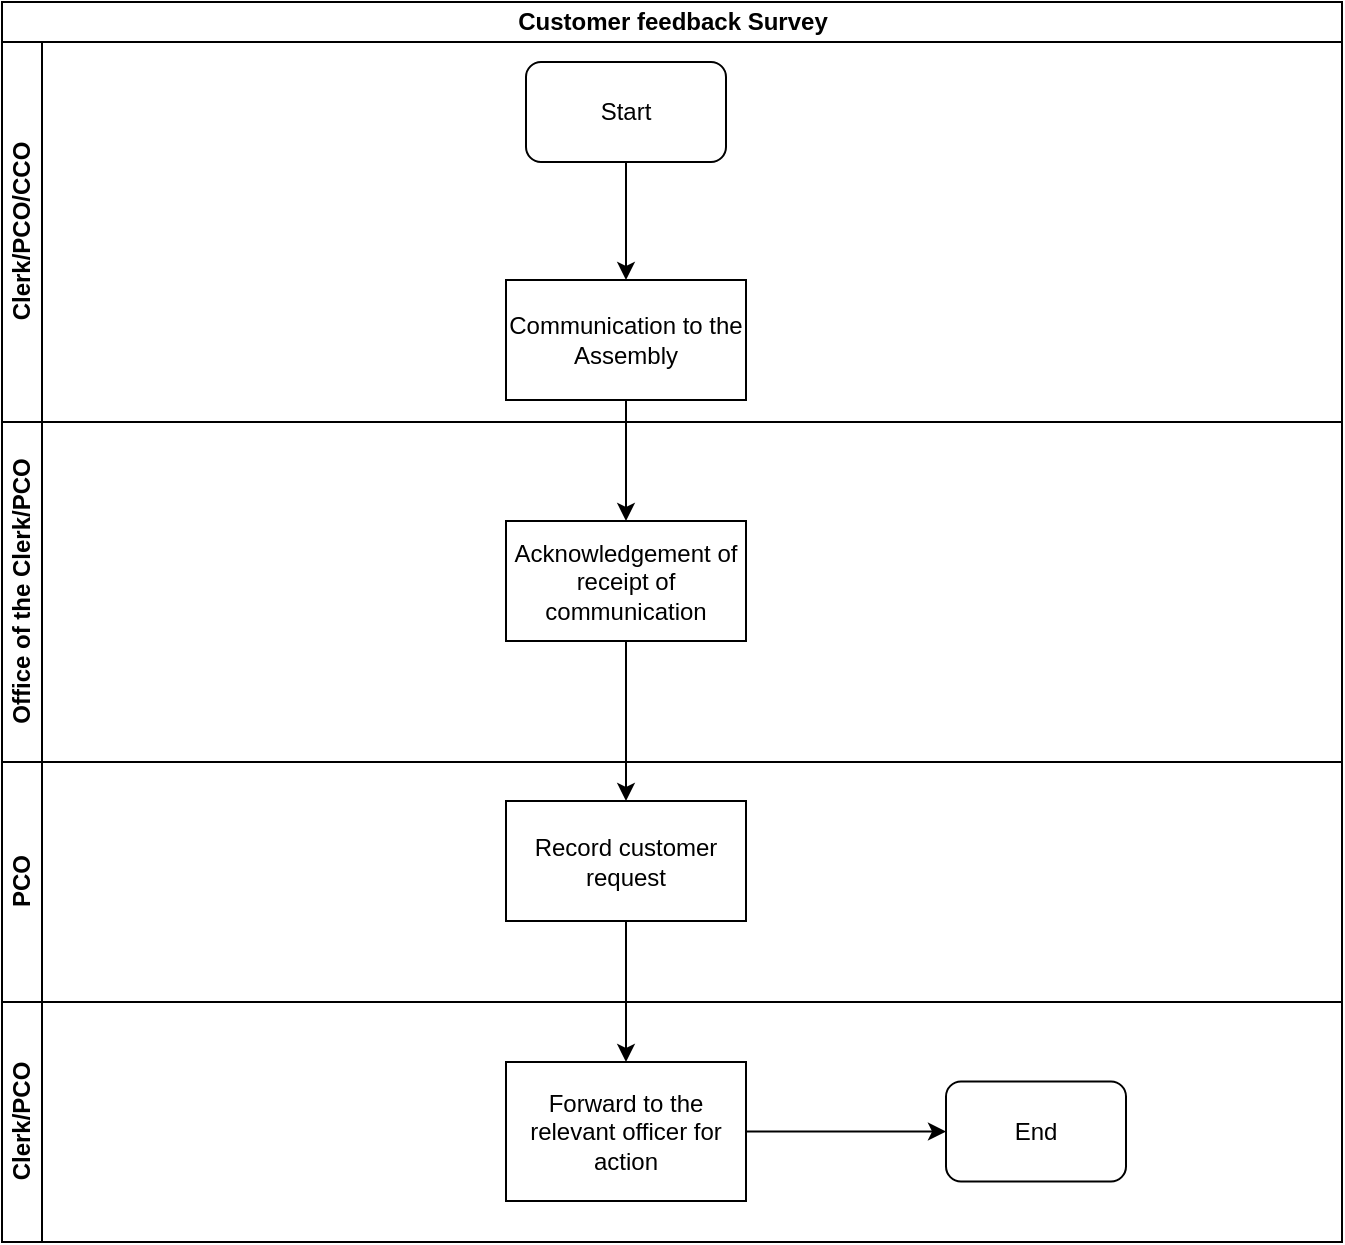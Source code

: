 <mxfile version="13.7.7" type="github">
  <diagram id="_szakLdNq5qnH-L1orJf" name="Page-1">
    <mxGraphModel dx="910" dy="487" grid="1" gridSize="10" guides="1" tooltips="1" connect="1" arrows="1" fold="1" page="1" pageScale="1" pageWidth="1169" pageHeight="827" math="0" shadow="0">
      <root>
        <mxCell id="0" />
        <mxCell id="1" parent="0" />
        <mxCell id="P9pWn6IIgYA2IMd_rocV-1" value="Customer feedback Survey" style="swimlane;html=1;childLayout=stackLayout;resizeParent=1;resizeParentMax=0;horizontal=1;startSize=20;horizontalStack=0;" vertex="1" parent="1">
          <mxGeometry x="10" y="20" width="670" height="620" as="geometry" />
        </mxCell>
        <mxCell id="P9pWn6IIgYA2IMd_rocV-2" value="Clerk/PCO/CCO" style="swimlane;html=1;startSize=20;horizontal=0;" vertex="1" parent="P9pWn6IIgYA2IMd_rocV-1">
          <mxGeometry y="20" width="670" height="190" as="geometry" />
        </mxCell>
        <mxCell id="P9pWn6IIgYA2IMd_rocV-6" value="Start" style="rounded=1;whiteSpace=wrap;html=1;" vertex="1" parent="P9pWn6IIgYA2IMd_rocV-2">
          <mxGeometry x="262" y="10" width="100" height="50" as="geometry" />
        </mxCell>
        <mxCell id="P9pWn6IIgYA2IMd_rocV-9" value="Communication to the Assembly" style="rounded=0;whiteSpace=wrap;html=1;" vertex="1" parent="P9pWn6IIgYA2IMd_rocV-2">
          <mxGeometry x="252" y="119" width="120" height="60" as="geometry" />
        </mxCell>
        <mxCell id="P9pWn6IIgYA2IMd_rocV-8" value="" style="edgeStyle=orthogonalEdgeStyle;rounded=0;orthogonalLoop=1;jettySize=auto;html=1;entryX=0.5;entryY=0;entryDx=0;entryDy=0;" edge="1" parent="P9pWn6IIgYA2IMd_rocV-2" source="P9pWn6IIgYA2IMd_rocV-6" target="P9pWn6IIgYA2IMd_rocV-9">
          <mxGeometry relative="1" as="geometry">
            <mxPoint x="312" y="125" as="targetPoint" />
          </mxGeometry>
        </mxCell>
        <mxCell id="P9pWn6IIgYA2IMd_rocV-3" value="Office of the Clerk/PCO" style="swimlane;html=1;startSize=20;horizontal=0;" vertex="1" parent="P9pWn6IIgYA2IMd_rocV-1">
          <mxGeometry y="210" width="670" height="170" as="geometry" />
        </mxCell>
        <mxCell id="P9pWn6IIgYA2IMd_rocV-10" value="Acknowledgement of receipt of communication" style="whiteSpace=wrap;html=1;rounded=0;" vertex="1" parent="P9pWn6IIgYA2IMd_rocV-3">
          <mxGeometry x="252" y="49.5" width="120" height="60" as="geometry" />
        </mxCell>
        <mxCell id="P9pWn6IIgYA2IMd_rocV-4" value="PCO" style="swimlane;html=1;startSize=20;horizontal=0;" vertex="1" parent="P9pWn6IIgYA2IMd_rocV-1">
          <mxGeometry y="380" width="670" height="120" as="geometry" />
        </mxCell>
        <mxCell id="P9pWn6IIgYA2IMd_rocV-12" value="Record customer request" style="whiteSpace=wrap;html=1;rounded=0;" vertex="1" parent="P9pWn6IIgYA2IMd_rocV-4">
          <mxGeometry x="252" y="19.5" width="120" height="60" as="geometry" />
        </mxCell>
        <mxCell id="P9pWn6IIgYA2IMd_rocV-5" value="Clerk/PCO" style="swimlane;html=1;startSize=20;horizontal=0;" vertex="1" parent="P9pWn6IIgYA2IMd_rocV-1">
          <mxGeometry y="500" width="670" height="120" as="geometry" />
        </mxCell>
        <mxCell id="P9pWn6IIgYA2IMd_rocV-14" value="Forward to the relevant officer for action" style="whiteSpace=wrap;html=1;rounded=0;" vertex="1" parent="P9pWn6IIgYA2IMd_rocV-5">
          <mxGeometry x="252" y="30" width="120" height="69.5" as="geometry" />
        </mxCell>
        <mxCell id="P9pWn6IIgYA2IMd_rocV-18" value="End" style="rounded=1;whiteSpace=wrap;html=1;" vertex="1" parent="P9pWn6IIgYA2IMd_rocV-5">
          <mxGeometry x="472" y="39.75" width="90" height="50" as="geometry" />
        </mxCell>
        <mxCell id="P9pWn6IIgYA2IMd_rocV-20" value="" style="edgeStyle=orthogonalEdgeStyle;rounded=0;orthogonalLoop=1;jettySize=auto;html=1;entryX=0;entryY=0.5;entryDx=0;entryDy=0;" edge="1" parent="P9pWn6IIgYA2IMd_rocV-5" source="P9pWn6IIgYA2IMd_rocV-14" target="P9pWn6IIgYA2IMd_rocV-18">
          <mxGeometry relative="1" as="geometry">
            <mxPoint x="472.05" y="64.8" as="targetPoint" />
          </mxGeometry>
        </mxCell>
        <mxCell id="P9pWn6IIgYA2IMd_rocV-11" value="" style="edgeStyle=orthogonalEdgeStyle;rounded=0;orthogonalLoop=1;jettySize=auto;html=1;" edge="1" parent="P9pWn6IIgYA2IMd_rocV-1" source="P9pWn6IIgYA2IMd_rocV-9" target="P9pWn6IIgYA2IMd_rocV-10">
          <mxGeometry relative="1" as="geometry" />
        </mxCell>
        <mxCell id="P9pWn6IIgYA2IMd_rocV-13" value="" style="edgeStyle=orthogonalEdgeStyle;rounded=0;orthogonalLoop=1;jettySize=auto;html=1;" edge="1" parent="P9pWn6IIgYA2IMd_rocV-1" source="P9pWn6IIgYA2IMd_rocV-10" target="P9pWn6IIgYA2IMd_rocV-12">
          <mxGeometry relative="1" as="geometry" />
        </mxCell>
        <mxCell id="P9pWn6IIgYA2IMd_rocV-15" value="" style="edgeStyle=orthogonalEdgeStyle;rounded=0;orthogonalLoop=1;jettySize=auto;html=1;" edge="1" parent="P9pWn6IIgYA2IMd_rocV-1" source="P9pWn6IIgYA2IMd_rocV-12" target="P9pWn6IIgYA2IMd_rocV-14">
          <mxGeometry relative="1" as="geometry" />
        </mxCell>
      </root>
    </mxGraphModel>
  </diagram>
</mxfile>
